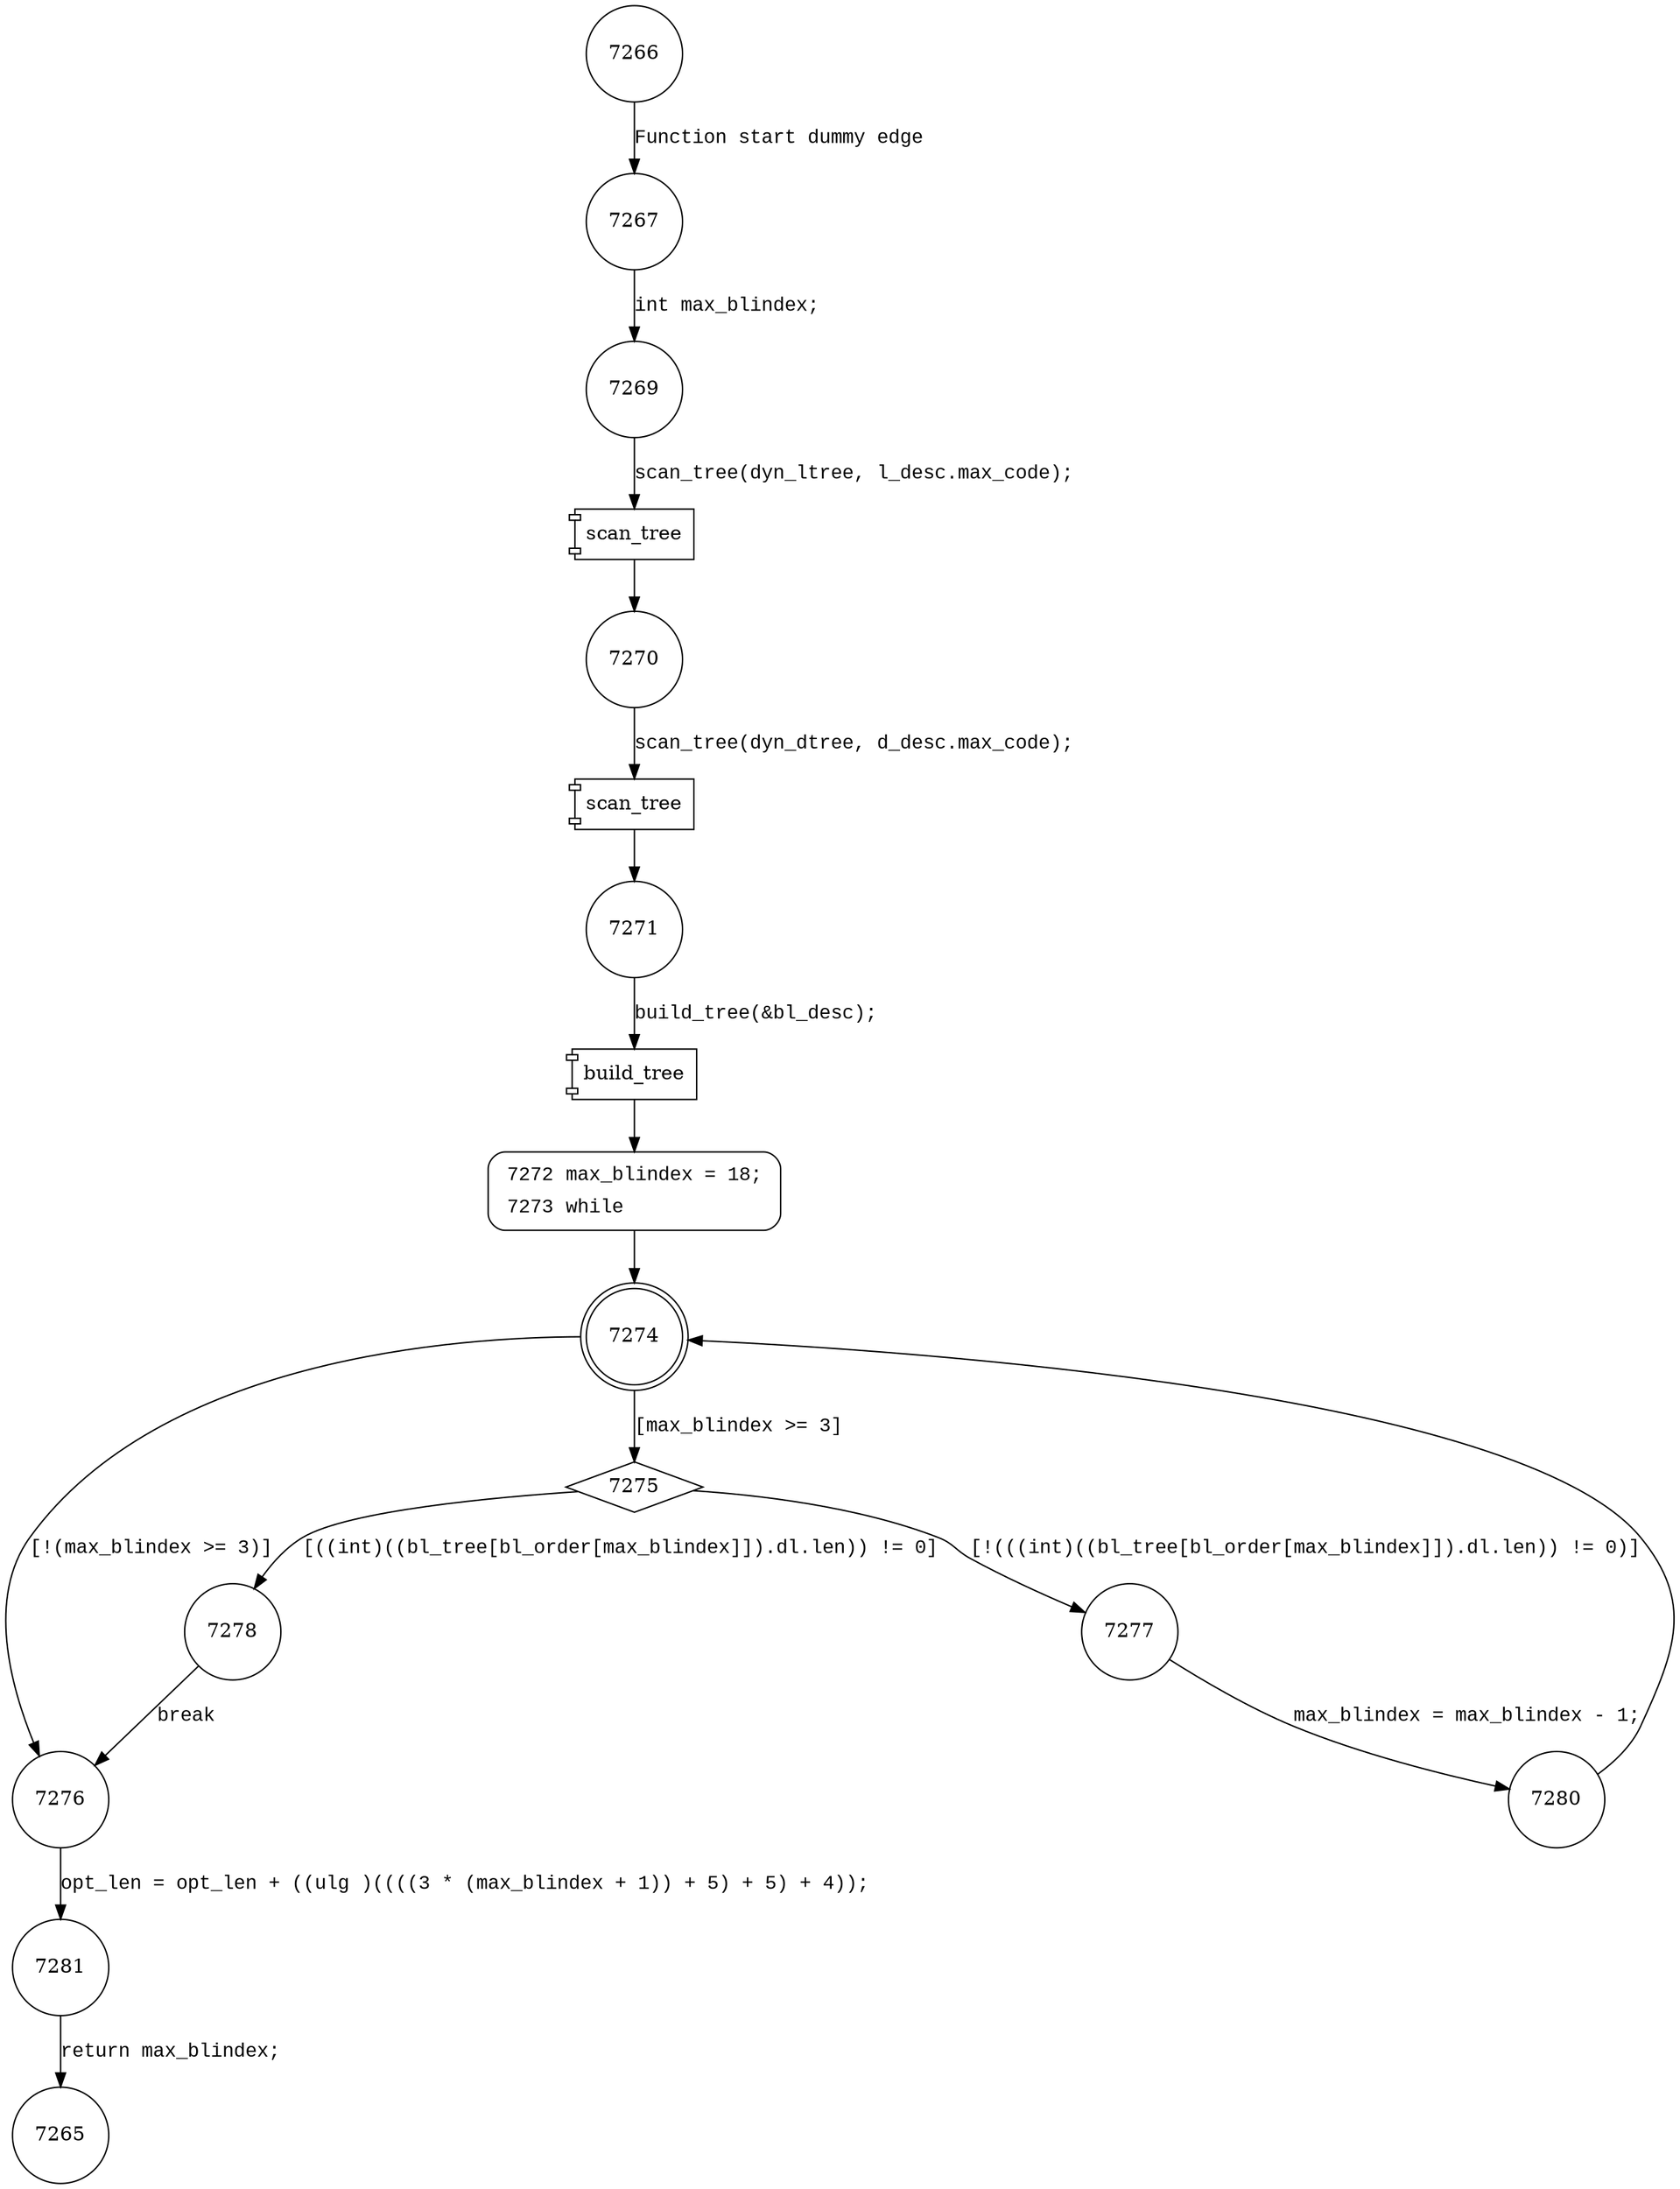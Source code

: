 digraph build_bl_tree {
7266 [shape="circle"]
7267 [shape="circle"]
7269 [shape="circle"]
7270 [shape="circle"]
7271 [shape="circle"]
7272 [shape="circle"]
7274 [shape="doublecircle"]
7276 [shape="circle"]
7275 [shape="diamond"]
7277 [shape="circle"]
7278 [shape="circle"]
7281 [shape="circle"]
7280 [shape="circle"]
7265 [shape="circle"]
7272 [style="filled,bold" penwidth="1" fillcolor="white" fontname="Courier New" shape="Mrecord" label=<<table border="0" cellborder="0" cellpadding="3" bgcolor="white"><tr><td align="right">7272</td><td align="left">max_blindex = 18;</td></tr><tr><td align="right">7273</td><td align="left">while</td></tr></table>>]
7272 -> 7274[label=""]
7266 -> 7267 [label="Function start dummy edge" fontname="Courier New"]
100311 [shape="component" label="scan_tree"]
7269 -> 100311 [label="scan_tree(dyn_ltree, l_desc.max_code);" fontname="Courier New"]
100311 -> 7270 [label="" fontname="Courier New"]
100312 [shape="component" label="scan_tree"]
7270 -> 100312 [label="scan_tree(dyn_dtree, d_desc.max_code);" fontname="Courier New"]
100312 -> 7271 [label="" fontname="Courier New"]
100313 [shape="component" label="build_tree"]
7271 -> 100313 [label="build_tree(&bl_desc);" fontname="Courier New"]
100313 -> 7272 [label="" fontname="Courier New"]
7274 -> 7276 [label="[!(max_blindex >= 3)]" fontname="Courier New"]
7274 -> 7275 [label="[max_blindex >= 3]" fontname="Courier New"]
7275 -> 7277 [label="[!(((int)((bl_tree[bl_order[max_blindex]]).dl.len)) != 0)]" fontname="Courier New"]
7275 -> 7278 [label="[((int)((bl_tree[bl_order[max_blindex]]).dl.len)) != 0]" fontname="Courier New"]
7276 -> 7281 [label="opt_len = opt_len + ((ulg )((((3 * (max_blindex + 1)) + 5) + 5) + 4));" fontname="Courier New"]
7277 -> 7280 [label="max_blindex = max_blindex - 1;" fontname="Courier New"]
7267 -> 7269 [label="int max_blindex;" fontname="Courier New"]
7278 -> 7276 [label="break" fontname="Courier New"]
7281 -> 7265 [label="return max_blindex;" fontname="Courier New"]
7280 -> 7274 [label="" fontname="Courier New"]
}